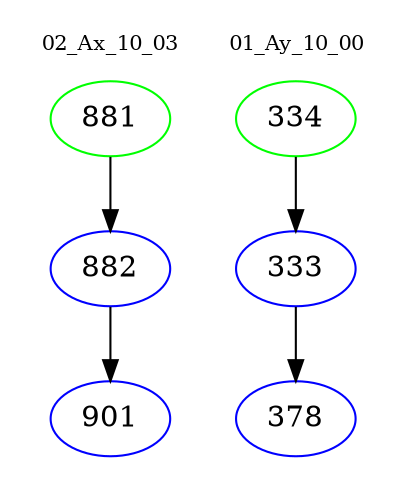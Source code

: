 digraph{
subgraph cluster_0 {
color = white
label = "02_Ax_10_03";
fontsize=10;
T0_881 [label="881", color="green"]
T0_881 -> T0_882 [color="black"]
T0_882 [label="882", color="blue"]
T0_882 -> T0_901 [color="black"]
T0_901 [label="901", color="blue"]
}
subgraph cluster_1 {
color = white
label = "01_Ay_10_00";
fontsize=10;
T1_334 [label="334", color="green"]
T1_334 -> T1_333 [color="black"]
T1_333 [label="333", color="blue"]
T1_333 -> T1_378 [color="black"]
T1_378 [label="378", color="blue"]
}
}
